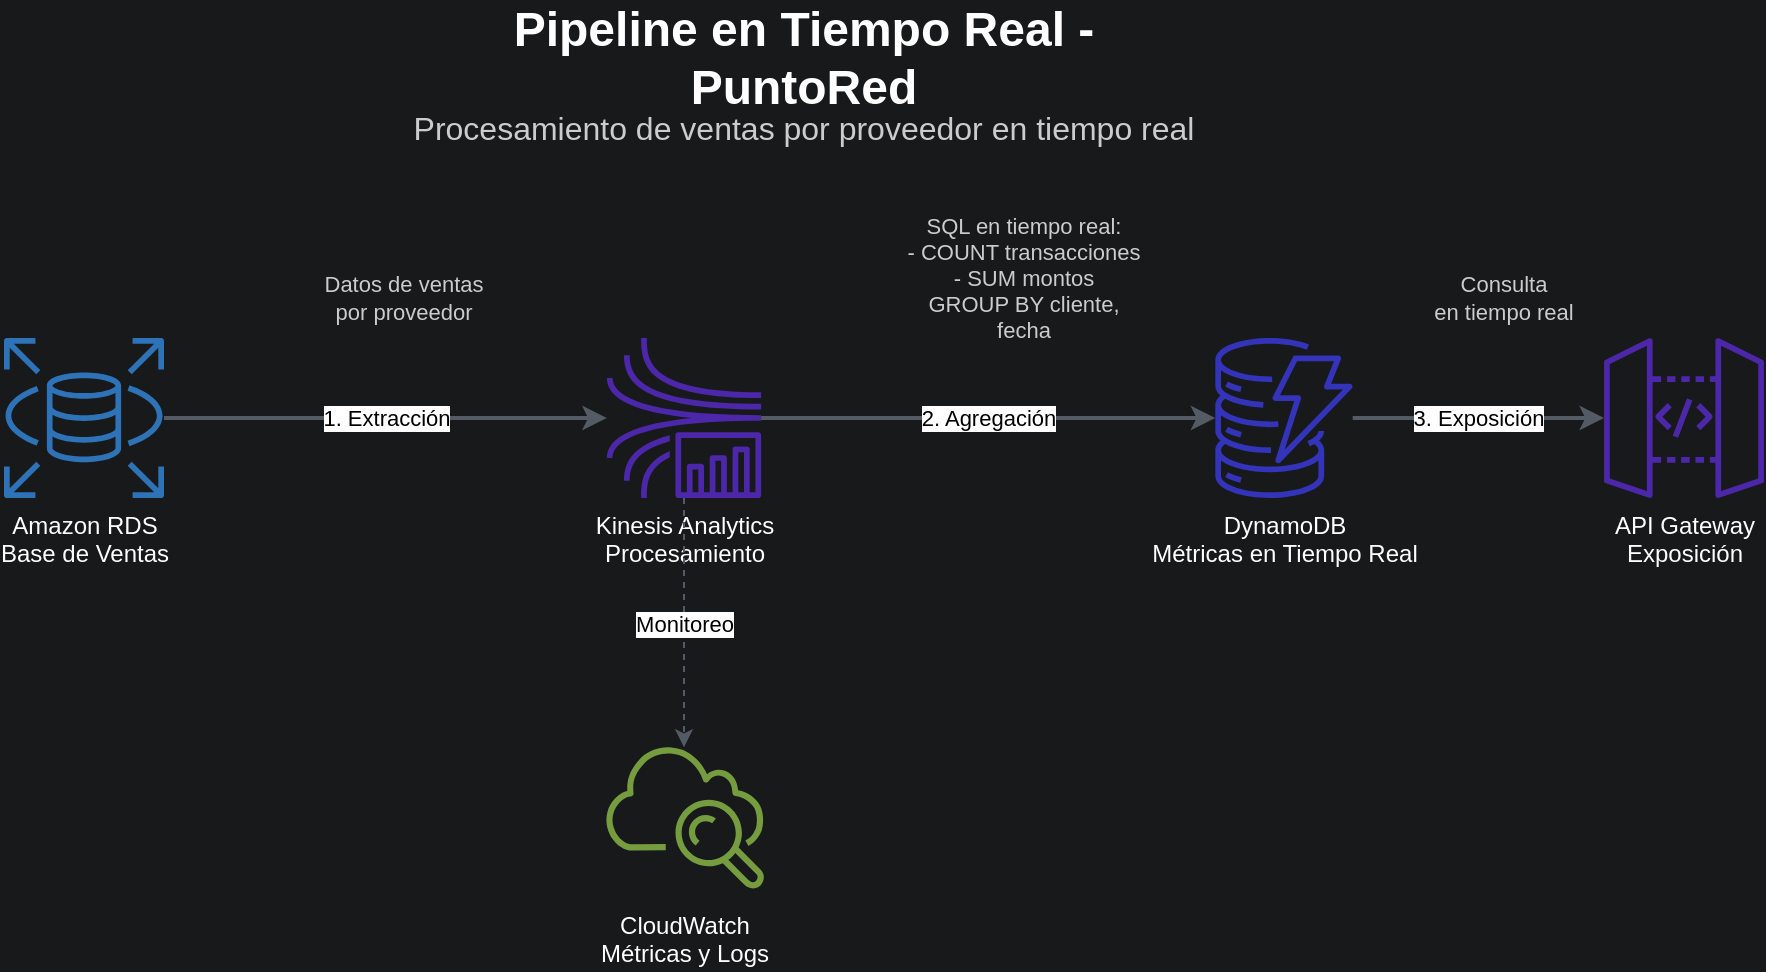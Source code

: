 <?xml version="1.0" encoding="UTF-8"?>
<mxfile version="21.7.4" type="device">
    <diagram id="realtime_pipeline" name="Pipeline en Tiempo Real - PuntoRed">
        <mxGraphModel dx="1422" dy="762" grid="1" gridSize="10" guides="1" tooltips="1" connect="1" arrows="1" fold="1" page="1" pageScale="1" pageWidth="1200" pageHeight="800" math="0" shadow="0" background="#18191A">
            <root>
                <mxCell id="0"/>
                <mxCell id="1" parent="0"/>
                
                <!-- Título -->
                <mxCell id="title" value="Pipeline en Tiempo Real - PuntoRed" style="text;html=1;strokeColor=none;fillColor=none;align=center;verticalAlign=middle;whiteSpace=wrap;rounded=0;fontSize=24;fontStyle=1;fontColor=#FFFFFF;" vertex="1" parent="1">
                    <mxGeometry x="400" y="40" width="400" height="40" as="geometry"/>
                </mxCell>
                
                <!-- Subtítulo -->
                <mxCell id="subtitle" value="Procesamiento de ventas por proveedor en tiempo real" style="text;html=1;strokeColor=none;fillColor=none;align=center;verticalAlign=middle;whiteSpace=wrap;rounded=0;fontSize=16;fontStyle=0;fontColor=#CCCCCC;" vertex="1" parent="1">
                    <mxGeometry x="400" y="80" width="400" height="30" as="geometry"/>
                </mxCell>
                
                <!-- Componentes -->
                <mxCell id="rds" value="Amazon RDS&#xa;Base de Ventas" style="outlineConnect=0;fontColor=#FFFFFF;fillColor=#2E73B8;strokeColor=none;dashed=0;verticalLabelPosition=bottom;verticalAlign=top;align=center;html=1;fontSize=12;fontStyle=0;aspect=fixed;pointerEvents=1;shape=mxgraph.aws4.rds;" vertex="1" parent="1">
                    <mxGeometry x="200" y="200" width="80" height="80" as="geometry"/>
                </mxCell>
                
                <mxCell id="kinesis_analytics" value="Kinesis Analytics&#xa;Procesamiento" style="outlineConnect=0;fontColor=#FFFFFF;fillColor=#4D27AA;strokeColor=none;dashed=0;verticalLabelPosition=bottom;verticalAlign=top;align=center;html=1;fontSize=12;fontStyle=0;aspect=fixed;pointerEvents=1;shape=mxgraph.aws4.kinesis_data_analytics;" vertex="1" parent="1">
                    <mxGeometry x="500" y="200" width="80" height="80" as="geometry"/>
                </mxCell>
                
                <mxCell id="dynamodb" value="DynamoDB&#xa;Métricas en Tiempo Real" style="outlineConnect=0;fontColor=#FFFFFF;fillColor=#3334B9;strokeColor=none;dashed=0;verticalLabelPosition=bottom;verticalAlign=top;align=center;html=1;fontSize=12;fontStyle=0;aspect=fixed;pointerEvents=1;shape=mxgraph.aws4.dynamodb;" vertex="1" parent="1">
                    <mxGeometry x="800" y="200" width="80" height="80" as="geometry"/>
                </mxCell>
                
                <mxCell id="api_gateway" value="API Gateway&#xa;Exposición" style="outlineConnect=0;fontColor=#FFFFFF;fillColor=#4D27AA;strokeColor=none;dashed=0;verticalLabelPosition=bottom;verticalAlign=top;align=center;html=1;fontSize=12;fontStyle=0;aspect=fixed;pointerEvents=1;shape=mxgraph.aws4.api_gateway;" vertex="1" parent="1">
                    <mxGeometry x="1000" y="200" width="80" height="80" as="geometry"/>
                </mxCell>
                
                <mxCell id="cloudwatch" value="CloudWatch&#xa;Métricas y Logs" style="outlineConnect=0;fontColor=#FFFFFF;fillColor=#759C3E;strokeColor=none;dashed=0;verticalLabelPosition=bottom;verticalAlign=top;align=center;html=1;fontSize=12;fontStyle=0;aspect=fixed;pointerEvents=1;shape=mxgraph.aws4.cloudwatch;" vertex="1" parent="1">
                    <mxGeometry x="500" y="400" width="80" height="80" as="geometry"/>
                </mxCell>
                
                <!-- Líneas de flujo -->
                <mxCell id="flow_line1" value="1. Extracción" style="endArrow=classic;html=1;strokeWidth=2;strokeColor=#545B64;curved=1;" edge="1" parent="1" source="rds" target="kinesis_analytics">
                    <mxGeometry relative="1" as="geometry"/>
                </mxCell>
                
                <mxCell id="flow_line2" value="2. Agregación" style="endArrow=classic;html=1;strokeWidth=2;strokeColor=#545B64;curved=1;" edge="1" parent="1" source="kinesis_analytics" target="dynamodb">
                    <mxGeometry relative="1" as="geometry"/>
                </mxCell>
                
                <mxCell id="flow_line3" value="3. Exposición" style="endArrow=classic;html=1;strokeWidth=2;strokeColor=#545B64;curved=1;" edge="1" parent="1" source="dynamodb" target="api_gateway">
                    <mxGeometry relative="1" as="geometry"/>
                </mxCell>
                
                <!-- Líneas de monitoreo -->
                <mxCell id="monitor_line1" value="Monitoreo" style="endArrow=classic;html=1;strokeWidth=1;strokeColor=#545B64;dashed=1;" edge="1" parent="1" source="kinesis_analytics" target="cloudwatch">
                    <mxGeometry relative="1" as="geometry"/>
                </mxCell>
                
                <!-- Etiquetas de proceso -->
                <mxCell id="label1" value="Datos de ventas&#xa;por proveedor" style="text;html=1;strokeColor=none;fillColor=none;align=center;verticalAlign=middle;whiteSpace=wrap;rounded=0;fontSize=11;fontStyle=0;fontColor=#CCCCCC;" vertex="1" parent="1">
                    <mxGeometry x="350" y="160" width="100" height="40" as="geometry"/>
                </mxCell>
                
                <mxCell id="label2" value="SQL en tiempo real:&#xa;- COUNT transacciones&#xa;- SUM montos&#xa;GROUP BY cliente, fecha" style="text;html=1;strokeColor=none;fillColor=none;align=center;verticalAlign=middle;whiteSpace=wrap;rounded=0;fontSize=11;fontStyle=0;fontColor=#CCCCCC;" vertex="1" parent="1">
                    <mxGeometry x="650" y="140" width="120" height="60" as="geometry"/>
                </mxCell>
                
                <mxCell id="label3" value="Consulta&#xa;en tiempo real" style="text;html=1;strokeColor=none;fillColor=none;align=center;verticalAlign=middle;whiteSpace=wrap;rounded=0;fontSize=11;fontStyle=0;fontColor=#CCCCCC;" vertex="1" parent="1">
                    <mxGeometry x="900" y="160" width="100" height="40" as="geometry"/>
                </mxCell>
            </root>
        </mxGraphModel>
    </diagram>
</mxfile> 